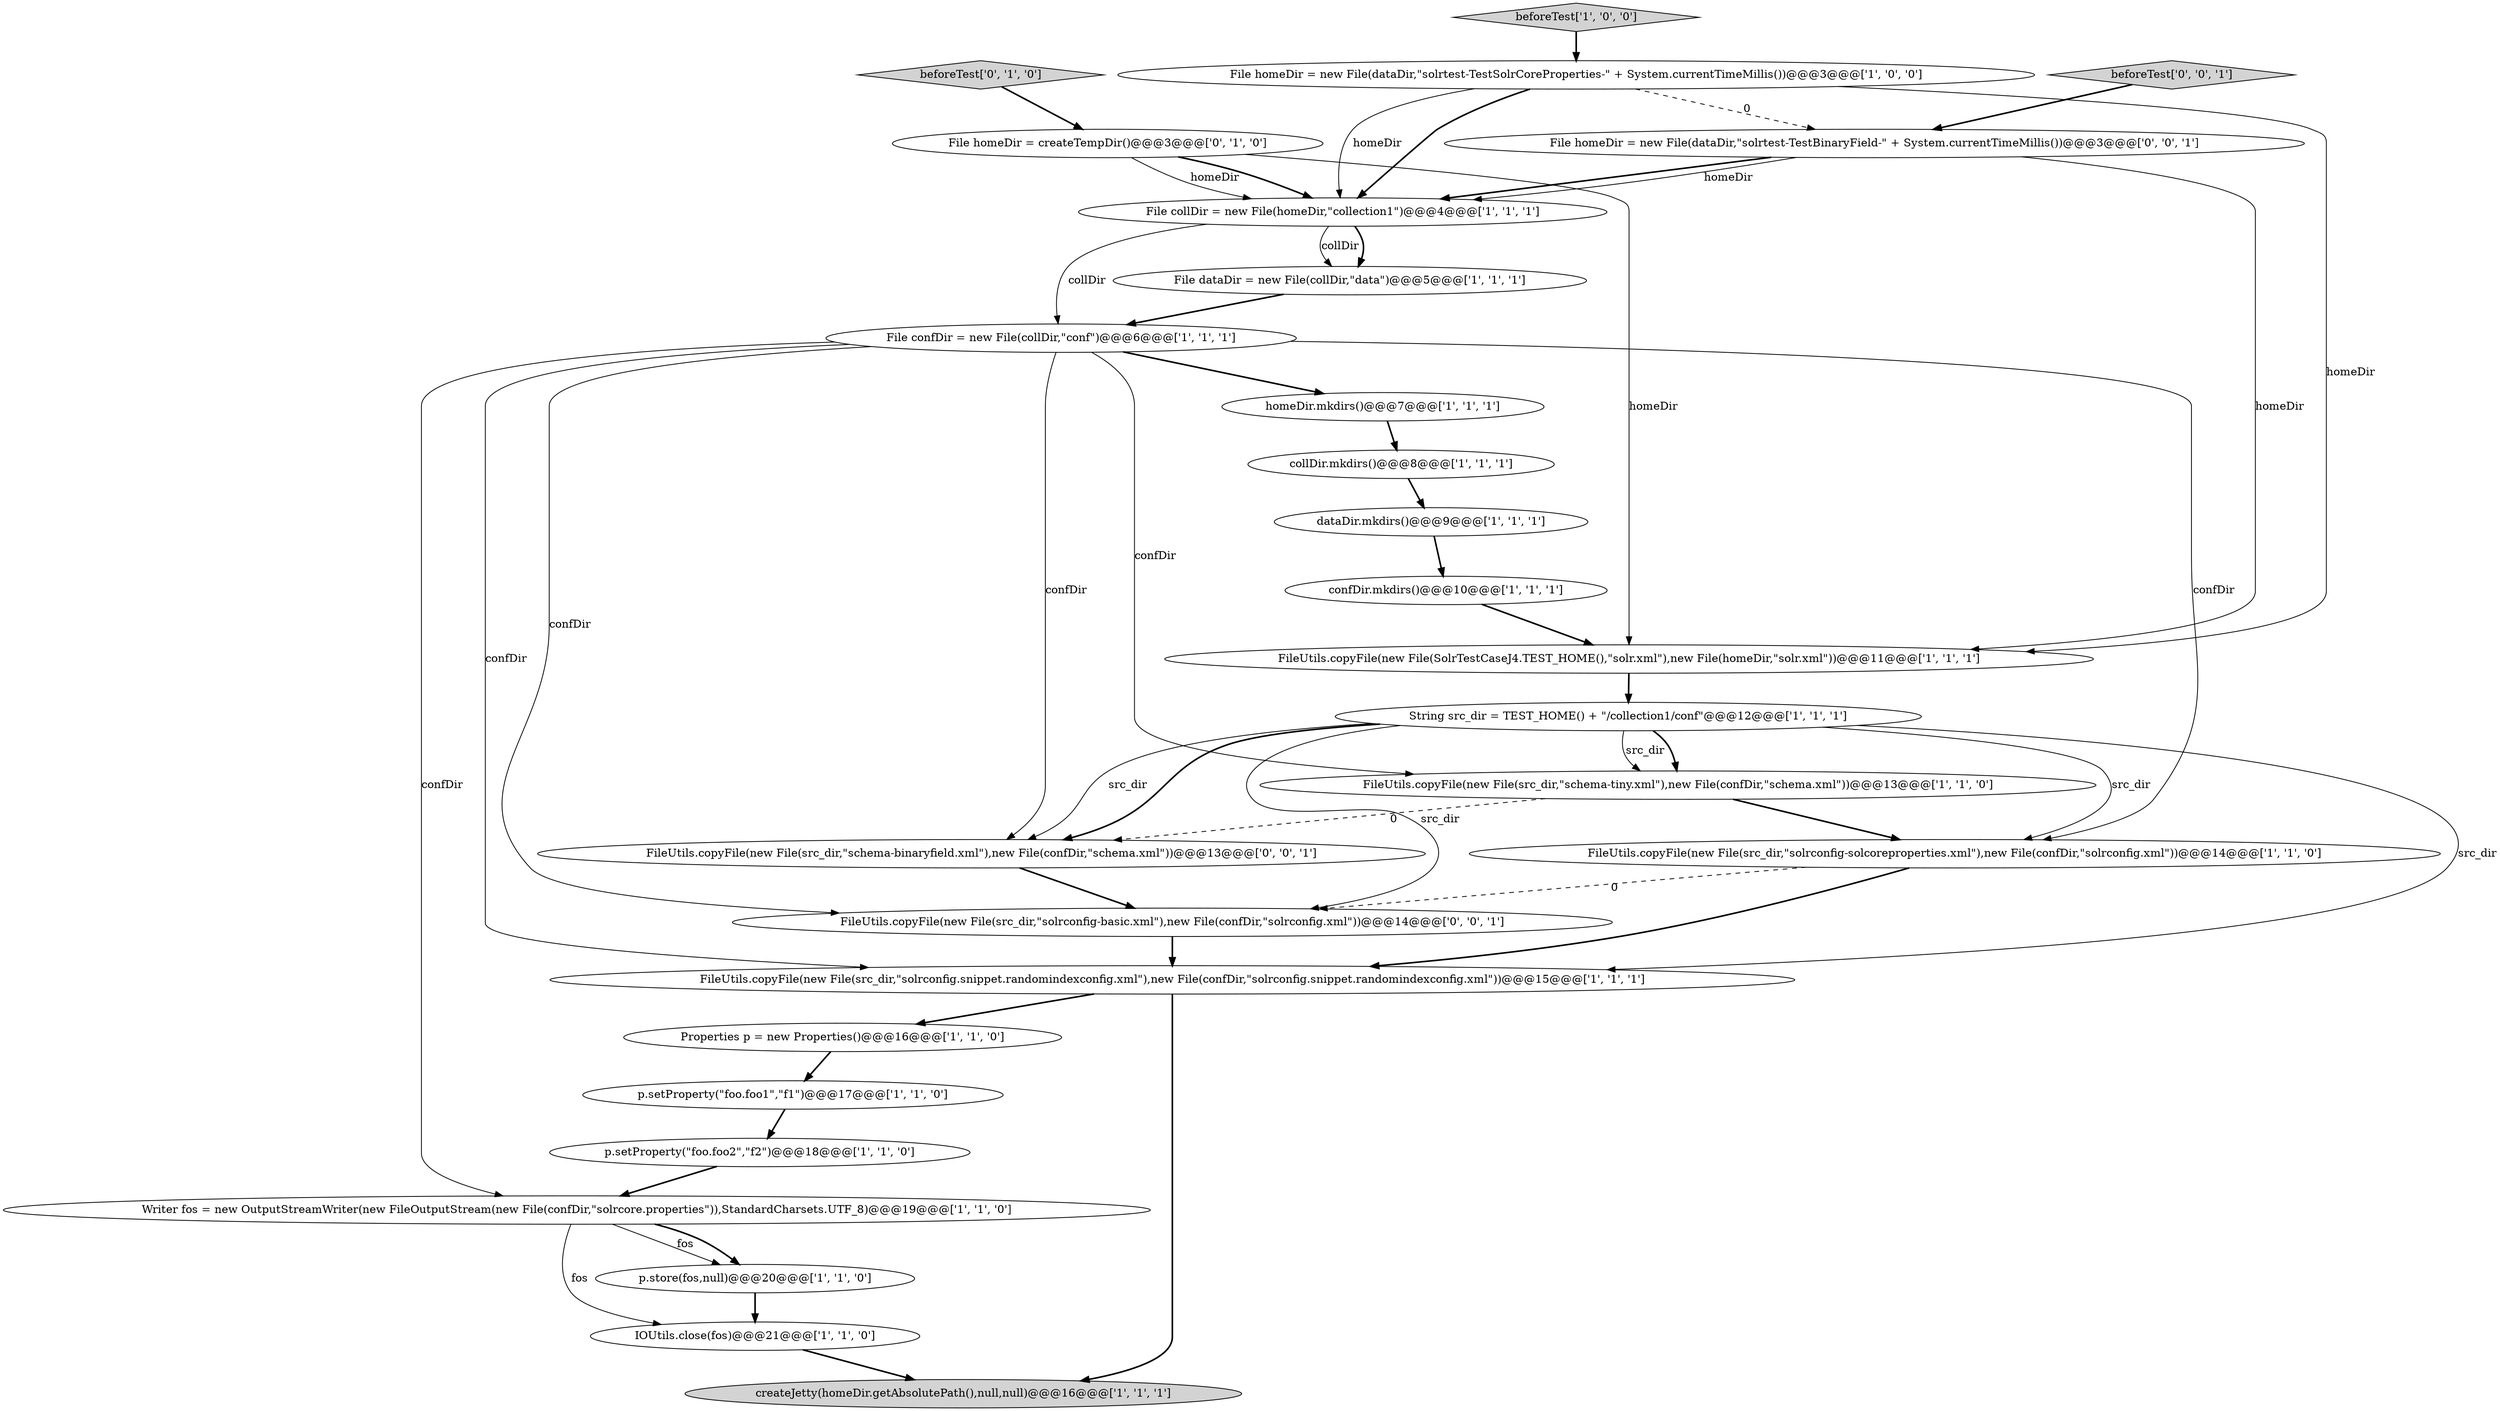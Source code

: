 digraph {
26 [style = filled, label = "File homeDir = new File(dataDir,\"solrtest-TestBinaryField-\" + System.currentTimeMillis())@@@3@@@['0', '0', '1']", fillcolor = white, shape = ellipse image = "AAA0AAABBB3BBB"];
15 [style = filled, label = "File homeDir = new File(dataDir,\"solrtest-TestSolrCoreProperties-\" + System.currentTimeMillis())@@@3@@@['1', '0', '0']", fillcolor = white, shape = ellipse image = "AAA0AAABBB1BBB"];
10 [style = filled, label = "dataDir.mkdirs()@@@9@@@['1', '1', '1']", fillcolor = white, shape = ellipse image = "AAA0AAABBB1BBB"];
25 [style = filled, label = "FileUtils.copyFile(new File(src_dir,\"solrconfig-basic.xml\"),new File(confDir,\"solrconfig.xml\"))@@@14@@@['0', '0', '1']", fillcolor = white, shape = ellipse image = "AAA0AAABBB3BBB"];
1 [style = filled, label = "beforeTest['1', '0', '0']", fillcolor = lightgray, shape = diamond image = "AAA0AAABBB1BBB"];
16 [style = filled, label = "IOUtils.close(fos)@@@21@@@['1', '1', '0']", fillcolor = white, shape = ellipse image = "AAA0AAABBB1BBB"];
13 [style = filled, label = "FileUtils.copyFile(new File(src_dir,\"schema-tiny.xml\"),new File(confDir,\"schema.xml\"))@@@13@@@['1', '1', '0']", fillcolor = white, shape = ellipse image = "AAA0AAABBB1BBB"];
20 [style = filled, label = "createJetty(homeDir.getAbsolutePath(),null,null)@@@16@@@['1', '1', '1']", fillcolor = lightgray, shape = ellipse image = "AAA0AAABBB1BBB"];
23 [style = filled, label = "beforeTest['0', '0', '1']", fillcolor = lightgray, shape = diamond image = "AAA0AAABBB3BBB"];
7 [style = filled, label = "File confDir = new File(collDir,\"conf\")@@@6@@@['1', '1', '1']", fillcolor = white, shape = ellipse image = "AAA0AAABBB1BBB"];
17 [style = filled, label = "FileUtils.copyFile(new File(SolrTestCaseJ4.TEST_HOME(),\"solr.xml\"),new File(homeDir,\"solr.xml\"))@@@11@@@['1', '1', '1']", fillcolor = white, shape = ellipse image = "AAA0AAABBB1BBB"];
0 [style = filled, label = "File collDir = new File(homeDir,\"collection1\")@@@4@@@['1', '1', '1']", fillcolor = white, shape = ellipse image = "AAA0AAABBB1BBB"];
6 [style = filled, label = "homeDir.mkdirs()@@@7@@@['1', '1', '1']", fillcolor = white, shape = ellipse image = "AAA0AAABBB1BBB"];
14 [style = filled, label = "p.setProperty(\"foo.foo2\",\"f2\")@@@18@@@['1', '1', '0']", fillcolor = white, shape = ellipse image = "AAA0AAABBB1BBB"];
18 [style = filled, label = "Properties p = new Properties()@@@16@@@['1', '1', '0']", fillcolor = white, shape = ellipse image = "AAA0AAABBB1BBB"];
19 [style = filled, label = "Writer fos = new OutputStreamWriter(new FileOutputStream(new File(confDir,\"solrcore.properties\")),StandardCharsets.UTF_8)@@@19@@@['1', '1', '0']", fillcolor = white, shape = ellipse image = "AAA0AAABBB1BBB"];
24 [style = filled, label = "FileUtils.copyFile(new File(src_dir,\"schema-binaryfield.xml\"),new File(confDir,\"schema.xml\"))@@@13@@@['0', '0', '1']", fillcolor = white, shape = ellipse image = "AAA0AAABBB3BBB"];
8 [style = filled, label = "confDir.mkdirs()@@@10@@@['1', '1', '1']", fillcolor = white, shape = ellipse image = "AAA0AAABBB1BBB"];
5 [style = filled, label = "FileUtils.copyFile(new File(src_dir,\"solrconfig.snippet.randomindexconfig.xml\"),new File(confDir,\"solrconfig.snippet.randomindexconfig.xml\"))@@@15@@@['1', '1', '1']", fillcolor = white, shape = ellipse image = "AAA0AAABBB1BBB"];
3 [style = filled, label = "String src_dir = TEST_HOME() + \"/collection1/conf\"@@@12@@@['1', '1', '1']", fillcolor = white, shape = ellipse image = "AAA0AAABBB1BBB"];
4 [style = filled, label = "p.store(fos,null)@@@20@@@['1', '1', '0']", fillcolor = white, shape = ellipse image = "AAA0AAABBB1BBB"];
2 [style = filled, label = "p.setProperty(\"foo.foo1\",\"f1\")@@@17@@@['1', '1', '0']", fillcolor = white, shape = ellipse image = "AAA0AAABBB1BBB"];
11 [style = filled, label = "File dataDir = new File(collDir,\"data\")@@@5@@@['1', '1', '1']", fillcolor = white, shape = ellipse image = "AAA0AAABBB1BBB"];
21 [style = filled, label = "beforeTest['0', '1', '0']", fillcolor = lightgray, shape = diamond image = "AAA0AAABBB2BBB"];
9 [style = filled, label = "FileUtils.copyFile(new File(src_dir,\"solrconfig-solcoreproperties.xml\"),new File(confDir,\"solrconfig.xml\"))@@@14@@@['1', '1', '0']", fillcolor = white, shape = ellipse image = "AAA0AAABBB1BBB"];
12 [style = filled, label = "collDir.mkdirs()@@@8@@@['1', '1', '1']", fillcolor = white, shape = ellipse image = "AAA0AAABBB1BBB"];
22 [style = filled, label = "File homeDir = createTempDir()@@@3@@@['0', '1', '0']", fillcolor = white, shape = ellipse image = "AAA0AAABBB2BBB"];
7->5 [style = solid, label="confDir"];
15->17 [style = solid, label="homeDir"];
3->24 [style = bold, label=""];
5->20 [style = bold, label=""];
1->15 [style = bold, label=""];
22->0 [style = solid, label="homeDir"];
3->9 [style = solid, label="src_dir"];
23->26 [style = bold, label=""];
0->11 [style = bold, label=""];
7->25 [style = solid, label="confDir"];
14->19 [style = bold, label=""];
26->17 [style = solid, label="homeDir"];
7->19 [style = solid, label="confDir"];
5->18 [style = bold, label=""];
7->24 [style = solid, label="confDir"];
0->11 [style = solid, label="collDir"];
18->2 [style = bold, label=""];
22->17 [style = solid, label="homeDir"];
3->5 [style = solid, label="src_dir"];
8->17 [style = bold, label=""];
7->13 [style = solid, label="confDir"];
26->0 [style = bold, label=""];
13->24 [style = dashed, label="0"];
12->10 [style = bold, label=""];
22->0 [style = bold, label=""];
10->8 [style = bold, label=""];
0->7 [style = solid, label="collDir"];
21->22 [style = bold, label=""];
26->0 [style = solid, label="homeDir"];
24->25 [style = bold, label=""];
15->0 [style = bold, label=""];
19->4 [style = solid, label="fos"];
7->6 [style = bold, label=""];
2->14 [style = bold, label=""];
9->25 [style = dashed, label="0"];
15->0 [style = solid, label="homeDir"];
17->3 [style = bold, label=""];
3->13 [style = bold, label=""];
9->5 [style = bold, label=""];
15->26 [style = dashed, label="0"];
25->5 [style = bold, label=""];
7->9 [style = solid, label="confDir"];
3->24 [style = solid, label="src_dir"];
13->9 [style = bold, label=""];
19->16 [style = solid, label="fos"];
3->25 [style = solid, label="src_dir"];
19->4 [style = bold, label=""];
16->20 [style = bold, label=""];
3->13 [style = solid, label="src_dir"];
11->7 [style = bold, label=""];
4->16 [style = bold, label=""];
6->12 [style = bold, label=""];
}
